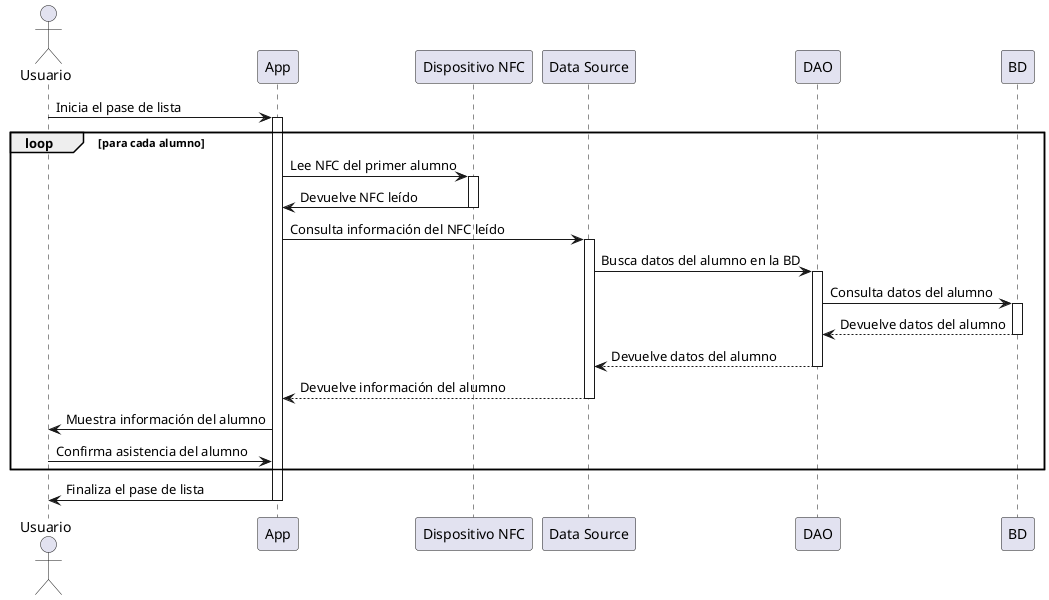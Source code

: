 @startuml
actor Usuario as Profesor
participant App
participant "Dispositivo NFC" as NFCDevice
participant "Data Source" as DataSource
participant DAO as Dao
participant BD as BaseDatos

Profesor -> App: Inicia el pase de lista
activate App
loop para cada alumno
    App -> NFCDevice: Lee NFC del primer alumno
    activate NFCDevice
    NFCDevice -> App: Devuelve NFC leído
    deactivate NFCDevice
    App -> DataSource: Consulta información del NFC leído
    activate DataSource
    DataSource -> Dao: Busca datos del alumno en la BD
    activate Dao
    Dao -> BaseDatos: Consulta datos del alumno
    activate BaseDatos
    BaseDatos --> Dao: Devuelve datos del alumno
    deactivate BaseDatos
    Dao --> DataSource: Devuelve datos del alumno
    deactivate Dao
    DataSource --> App: Devuelve información del alumno
    deactivate DataSource
    App -> Profesor: Muestra información del alumno
    Profesor -> App: Confirma asistencia del alumno
end
App -> Profesor: Finaliza el pase de lista
deactivate App
@enduml
